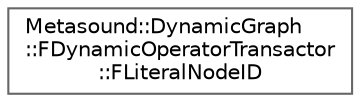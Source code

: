digraph "Graphical Class Hierarchy"
{
 // INTERACTIVE_SVG=YES
 // LATEX_PDF_SIZE
  bgcolor="transparent";
  edge [fontname=Helvetica,fontsize=10,labelfontname=Helvetica,labelfontsize=10];
  node [fontname=Helvetica,fontsize=10,shape=box,height=0.2,width=0.4];
  rankdir="LR";
  Node0 [id="Node000000",label="Metasound::DynamicGraph\l::FDynamicOperatorTransactor\l::FLiteralNodeID",height=0.2,width=0.4,color="grey40", fillcolor="white", style="filled",URL="$da/d18/structMetasound_1_1DynamicGraph_1_1FDynamicOperatorTransactor_1_1FLiteralNodeID.html",tooltip=" "];
}

